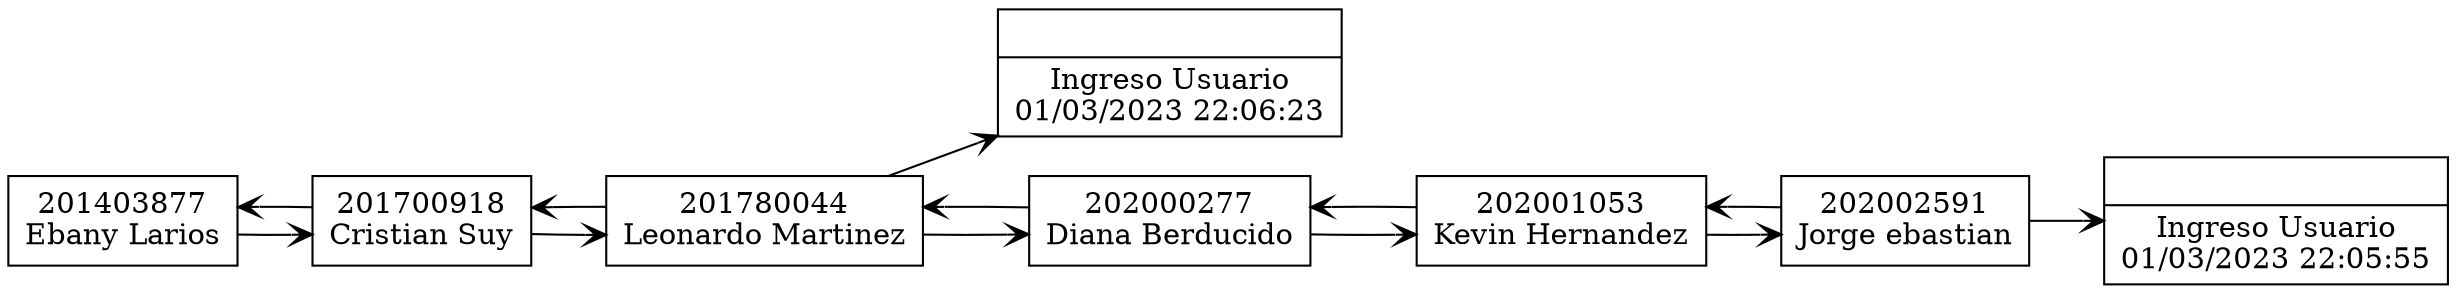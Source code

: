 digraph lista{
	rankdir="LR";
	edge [arrowhead=vee];
	node [shape=record,height=0.6];
	nodo0[label="201403877\nEbany Larios"];
	nodo1[label="201700918\nCristian Suy"];
	nodo2[label="201780044\nLeonardo Martinez"];
	pila2 [label="|Ingreso Usuario\n01/03/2023 22:06:23"];
	nodo2 -> pila2
	nodo3[label="202000277\nDiana Berducido"];
	nodo4[label="202001053\nKevin Hernandez"];
	nodo5[label="202002591\nJorge ebastian"];
	pila5 [label="|Ingreso Usuario\n01/03/2023 22:05:55"];
	nodo5 -> pila5
	nodo0-> nodo1;
	nodo1-> nodo0;
	nodo1-> nodo2;
	nodo2-> nodo1;
	nodo2-> nodo3;
	nodo3-> nodo2;
	nodo3-> nodo4;
	nodo4-> nodo3;
	nodo4-> nodo5;
	nodo5-> nodo4;
}